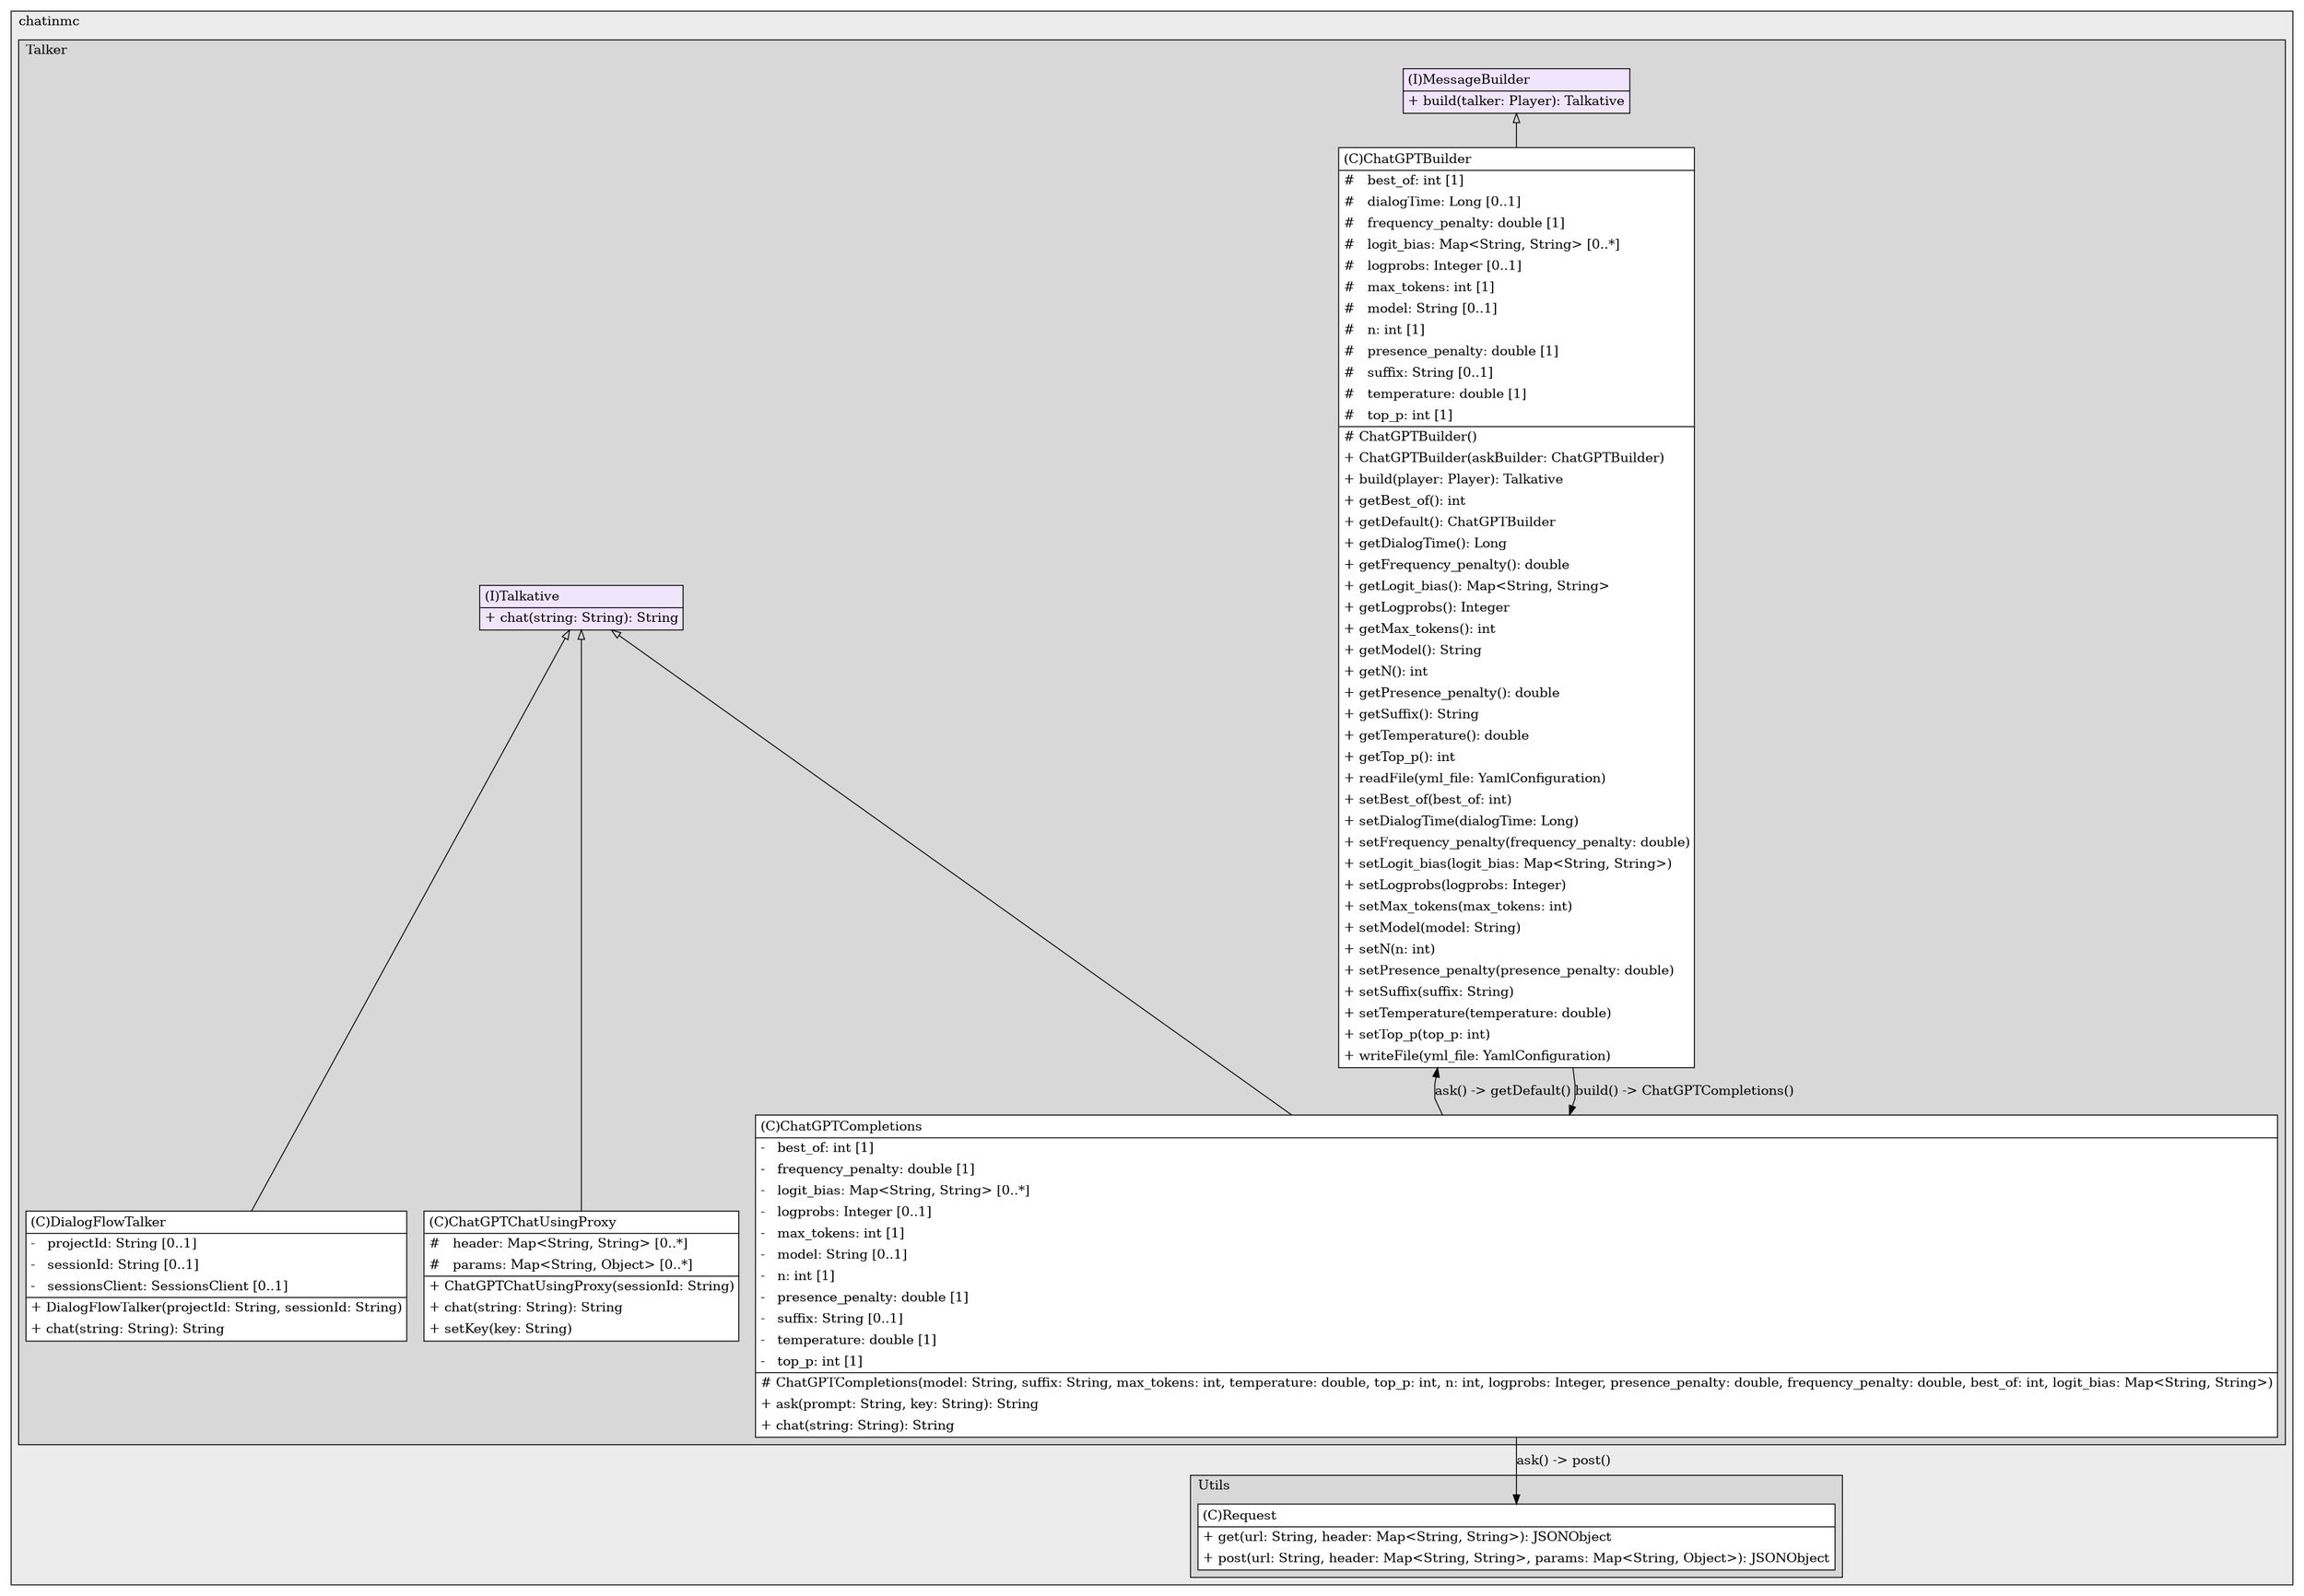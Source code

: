@startuml

/' diagram meta data start
config=StructureConfiguration;
{
  "projectClassification": {
    "searchMode": "OpenProject", // OpenProject, AllProjects
    "includedProjects": "",
    "pathEndKeywords": "*.impl",
    "isClientPath": "",
    "isClientName": "",
    "isTestPath": "",
    "isTestName": "",
    "isMappingPath": "",
    "isMappingName": "",
    "isDataAccessPath": "",
    "isDataAccessName": "",
    "isDataStructurePath": "",
    "isDataStructureName": "",
    "isInterfaceStructuresPath": "",
    "isInterfaceStructuresName": "",
    "isEntryPointPath": "",
    "isEntryPointName": "",
    "treatFinalFieldsAsMandatory": false
  },
  "graphRestriction": {
    "classPackageExcludeFilter": "",
    "classPackageIncludeFilter": "",
    "classNameExcludeFilter": "",
    "classNameIncludeFilter": "",
    "methodNameExcludeFilter": "",
    "methodNameIncludeFilter": "",
    "removeByInheritance": "", // inheritance/annotation based filtering is done in a second step
    "removeByAnnotation": "",
    "removeByClassPackage": "", // cleanup the graph after inheritance/annotation based filtering is done
    "removeByClassName": "",
    "cutMappings": false,
    "cutEnum": false,
    "cutTests": true,
    "cutClient": true,
    "cutDataAccess": false,
    "cutInterfaceStructures": false,
    "cutDataStructures": false,
    "cutGetterAndSetter": false,
    "cutConstructors": false
  },
  "graphTraversal": {
    "forwardDepth": 3,
    "backwardDepth": 3,
    "classPackageExcludeFilter": "",
    "classPackageIncludeFilter": "",
    "classNameExcludeFilter": "",
    "classNameIncludeFilter": "",
    "methodNameExcludeFilter": "",
    "methodNameIncludeFilter": "",
    "hideMappings": false,
    "hideDataStructures": false,
    "hidePrivateMethods": true,
    "hideInterfaceCalls": false, // indirection: implementation -> interface (is hidden) -> implementation
    "onlyShowApplicationEntryPoints": false, // root node is included
    "useMethodCallsForStructureDiagram": "ForwardOnly" // ForwardOnly, BothDirections, No
  },
  "details": {
    "aggregation": "GroupByClass", // ByClass, GroupByClass, None
    "showClassGenericTypes": true,
    "showMethods": true,
    "showMethodParameterNames": true,
    "showMethodParameterTypes": true,
    "showMethodReturnType": true,
    "showPackageLevels": 2,
    "showDetailedClassStructure": true
  },
  "rootClass": "ltseed.chatinmc.Talker.ChatGPT.ChatGPTCompletions",
  "extensionCallbackMethod": "" // qualified.class.name#methodName - signature: public static String method(String)
}
diagram meta data end '/



digraph g {
    rankdir="TB"
    splines=polyline
    

'nodes 
subgraph cluster_1438026963 { 
   	label=chatinmc
	labeljust=l
	fillcolor="#ececec"
	style=filled
   
   subgraph cluster_1966903370 { 
   	label=Utils
	labeljust=l
	fillcolor="#d8d8d8"
	style=filled
   
   Request685466037[
	label=<<TABLE BORDER="1" CELLBORDER="0" CELLPADDING="4" CELLSPACING="0">
<TR><TD ALIGN="LEFT" >(C)Request</TD></TR>
<HR/>
<TR><TD ALIGN="LEFT" >+ get(url: String, header: Map&lt;String, String&gt;): JSONObject</TD></TR>
<TR><TD ALIGN="LEFT" >+ post(url: String, header: Map&lt;String, String&gt;, params: Map&lt;String, Object&gt;): JSONObject</TD></TR>
</TABLE>>
	style=filled
	margin=0
	shape=plaintext
	fillcolor="#FFFFFF"
];
} 

subgraph cluster_890550284 { 
   	label=Talker
	labeljust=l
	fillcolor="#d8d8d8"
	style=filled
   
   ChatGPTBuilder1485060316[
	label=<<TABLE BORDER="1" CELLBORDER="0" CELLPADDING="4" CELLSPACING="0">
<TR><TD ALIGN="LEFT" >(C)ChatGPTBuilder</TD></TR>
<HR/>
<TR><TD ALIGN="LEFT" >#   best_of: int [1]</TD></TR>
<TR><TD ALIGN="LEFT" >#   dialogTime: Long [0..1]</TD></TR>
<TR><TD ALIGN="LEFT" >#   frequency_penalty: double [1]</TD></TR>
<TR><TD ALIGN="LEFT" >#   logit_bias: Map&lt;String, String&gt; [0..*]</TD></TR>
<TR><TD ALIGN="LEFT" >#   logprobs: Integer [0..1]</TD></TR>
<TR><TD ALIGN="LEFT" >#   max_tokens: int [1]</TD></TR>
<TR><TD ALIGN="LEFT" >#   model: String [0..1]</TD></TR>
<TR><TD ALIGN="LEFT" >#   n: int [1]</TD></TR>
<TR><TD ALIGN="LEFT" >#   presence_penalty: double [1]</TD></TR>
<TR><TD ALIGN="LEFT" >#   suffix: String [0..1]</TD></TR>
<TR><TD ALIGN="LEFT" >#   temperature: double [1]</TD></TR>
<TR><TD ALIGN="LEFT" >#   top_p: int [1]</TD></TR>
<HR/>
<TR><TD ALIGN="LEFT" ># ChatGPTBuilder()</TD></TR>
<TR><TD ALIGN="LEFT" >+ ChatGPTBuilder(askBuilder: ChatGPTBuilder)</TD></TR>
<TR><TD ALIGN="LEFT" >+ build(player: Player): Talkative</TD></TR>
<TR><TD ALIGN="LEFT" >+ getBest_of(): int</TD></TR>
<TR><TD ALIGN="LEFT" >+ getDefault(): ChatGPTBuilder</TD></TR>
<TR><TD ALIGN="LEFT" >+ getDialogTime(): Long</TD></TR>
<TR><TD ALIGN="LEFT" >+ getFrequency_penalty(): double</TD></TR>
<TR><TD ALIGN="LEFT" >+ getLogit_bias(): Map&lt;String, String&gt;</TD></TR>
<TR><TD ALIGN="LEFT" >+ getLogprobs(): Integer</TD></TR>
<TR><TD ALIGN="LEFT" >+ getMax_tokens(): int</TD></TR>
<TR><TD ALIGN="LEFT" >+ getModel(): String</TD></TR>
<TR><TD ALIGN="LEFT" >+ getN(): int</TD></TR>
<TR><TD ALIGN="LEFT" >+ getPresence_penalty(): double</TD></TR>
<TR><TD ALIGN="LEFT" >+ getSuffix(): String</TD></TR>
<TR><TD ALIGN="LEFT" >+ getTemperature(): double</TD></TR>
<TR><TD ALIGN="LEFT" >+ getTop_p(): int</TD></TR>
<TR><TD ALIGN="LEFT" >+ readFile(yml_file: YamlConfiguration)</TD></TR>
<TR><TD ALIGN="LEFT" >+ setBest_of(best_of: int)</TD></TR>
<TR><TD ALIGN="LEFT" >+ setDialogTime(dialogTime: Long)</TD></TR>
<TR><TD ALIGN="LEFT" >+ setFrequency_penalty(frequency_penalty: double)</TD></TR>
<TR><TD ALIGN="LEFT" >+ setLogit_bias(logit_bias: Map&lt;String, String&gt;)</TD></TR>
<TR><TD ALIGN="LEFT" >+ setLogprobs(logprobs: Integer)</TD></TR>
<TR><TD ALIGN="LEFT" >+ setMax_tokens(max_tokens: int)</TD></TR>
<TR><TD ALIGN="LEFT" >+ setModel(model: String)</TD></TR>
<TR><TD ALIGN="LEFT" >+ setN(n: int)</TD></TR>
<TR><TD ALIGN="LEFT" >+ setPresence_penalty(presence_penalty: double)</TD></TR>
<TR><TD ALIGN="LEFT" >+ setSuffix(suffix: String)</TD></TR>
<TR><TD ALIGN="LEFT" >+ setTemperature(temperature: double)</TD></TR>
<TR><TD ALIGN="LEFT" >+ setTop_p(top_p: int)</TD></TR>
<TR><TD ALIGN="LEFT" >+ writeFile(yml_file: YamlConfiguration)</TD></TR>
</TABLE>>
	style=filled
	margin=0
	shape=plaintext
	fillcolor="#FFFFFF"
];

ChatGPTChatUsingProxy1485060316[
	label=<<TABLE BORDER="1" CELLBORDER="0" CELLPADDING="4" CELLSPACING="0">
<TR><TD ALIGN="LEFT" >(C)ChatGPTChatUsingProxy</TD></TR>
<HR/>
<TR><TD ALIGN="LEFT" >#   header: Map&lt;String, String&gt; [0..*]</TD></TR>
<TR><TD ALIGN="LEFT" >#   params: Map&lt;String, Object&gt; [0..*]</TD></TR>
<HR/>
<TR><TD ALIGN="LEFT" >+ ChatGPTChatUsingProxy(sessionId: String)</TD></TR>
<TR><TD ALIGN="LEFT" >+ chat(string: String): String</TD></TR>
<TR><TD ALIGN="LEFT" >+ setKey(key: String)</TD></TR>
</TABLE>>
	style=filled
	margin=0
	shape=plaintext
	fillcolor="#FFFFFF"
];

ChatGPTCompletions1485060316[
	label=<<TABLE BORDER="1" CELLBORDER="0" CELLPADDING="4" CELLSPACING="0">
<TR><TD ALIGN="LEFT" >(C)ChatGPTCompletions</TD></TR>
<HR/>
<TR><TD ALIGN="LEFT" >-   best_of: int [1]</TD></TR>
<TR><TD ALIGN="LEFT" >-   frequency_penalty: double [1]</TD></TR>
<TR><TD ALIGN="LEFT" >-   logit_bias: Map&lt;String, String&gt; [0..*]</TD></TR>
<TR><TD ALIGN="LEFT" >-   logprobs: Integer [0..1]</TD></TR>
<TR><TD ALIGN="LEFT" >-   max_tokens: int [1]</TD></TR>
<TR><TD ALIGN="LEFT" >-   model: String [0..1]</TD></TR>
<TR><TD ALIGN="LEFT" >-   n: int [1]</TD></TR>
<TR><TD ALIGN="LEFT" >-   presence_penalty: double [1]</TD></TR>
<TR><TD ALIGN="LEFT" >-   suffix: String [0..1]</TD></TR>
<TR><TD ALIGN="LEFT" >-   temperature: double [1]</TD></TR>
<TR><TD ALIGN="LEFT" >-   top_p: int [1]</TD></TR>
<HR/>
<TR><TD ALIGN="LEFT" ># ChatGPTCompletions(model: String, suffix: String, max_tokens: int, temperature: double, top_p: int, n: int, logprobs: Integer, presence_penalty: double, frequency_penalty: double, best_of: int, logit_bias: Map&lt;String, String&gt;)</TD></TR>
<TR><TD ALIGN="LEFT" >+ ask(prompt: String, key: String): String</TD></TR>
<TR><TD ALIGN="LEFT" >+ chat(string: String): String</TD></TR>
</TABLE>>
	style=filled
	margin=0
	shape=plaintext
	fillcolor="#FFFFFF"
];

DialogFlowTalker1678276613[
	label=<<TABLE BORDER="1" CELLBORDER="0" CELLPADDING="4" CELLSPACING="0">
<TR><TD ALIGN="LEFT" >(C)DialogFlowTalker</TD></TR>
<HR/>
<TR><TD ALIGN="LEFT" >-   projectId: String [0..1]</TD></TR>
<TR><TD ALIGN="LEFT" >-   sessionId: String [0..1]</TD></TR>
<TR><TD ALIGN="LEFT" >-   sessionsClient: SessionsClient [0..1]</TD></TR>
<HR/>
<TR><TD ALIGN="LEFT" >+ DialogFlowTalker(projectId: String, sessionId: String)</TD></TR>
<TR><TD ALIGN="LEFT" >+ chat(string: String): String</TD></TR>
</TABLE>>
	style=filled
	margin=0
	shape=plaintext
	fillcolor="#FFFFFF"
];

MessageBuilder179301375[
	label=<<TABLE BORDER="1" CELLBORDER="0" CELLPADDING="4" CELLSPACING="0">
<TR><TD ALIGN="LEFT" >(I)MessageBuilder</TD></TR>
<HR/>
<TR><TD ALIGN="LEFT" >+ build(talker: Player): Talkative</TD></TR>
</TABLE>>
	style=filled
	margin=0
	shape=plaintext
	fillcolor="#F1E5FD"
];

Talkative179301375[
	label=<<TABLE BORDER="1" CELLBORDER="0" CELLPADDING="4" CELLSPACING="0">
<TR><TD ALIGN="LEFT" >(I)Talkative</TD></TR>
<HR/>
<TR><TD ALIGN="LEFT" >+ chat(string: String): String</TD></TR>
</TABLE>>
	style=filled
	margin=0
	shape=plaintext
	fillcolor="#F1E5FD"
];
} 
} 

'edges    
ChatGPTBuilder1485060316 -> ChatGPTCompletions1485060316[label="build() -> ChatGPTCompletions()"];
ChatGPTCompletions1485060316 -> ChatGPTBuilder1485060316[label="ask() -> getDefault()"];
ChatGPTCompletions1485060316 -> Request685466037[label="ask() -> post()"];
MessageBuilder179301375 -> ChatGPTBuilder1485060316[arrowhead=none, arrowtail=empty, dir=both];
Talkative179301375 -> ChatGPTChatUsingProxy1485060316[arrowhead=none, arrowtail=empty, dir=both];
Talkative179301375 -> ChatGPTCompletions1485060316[arrowhead=none, arrowtail=empty, dir=both];
Talkative179301375 -> DialogFlowTalker1678276613[arrowhead=none, arrowtail=empty, dir=both];
    
}
@enduml